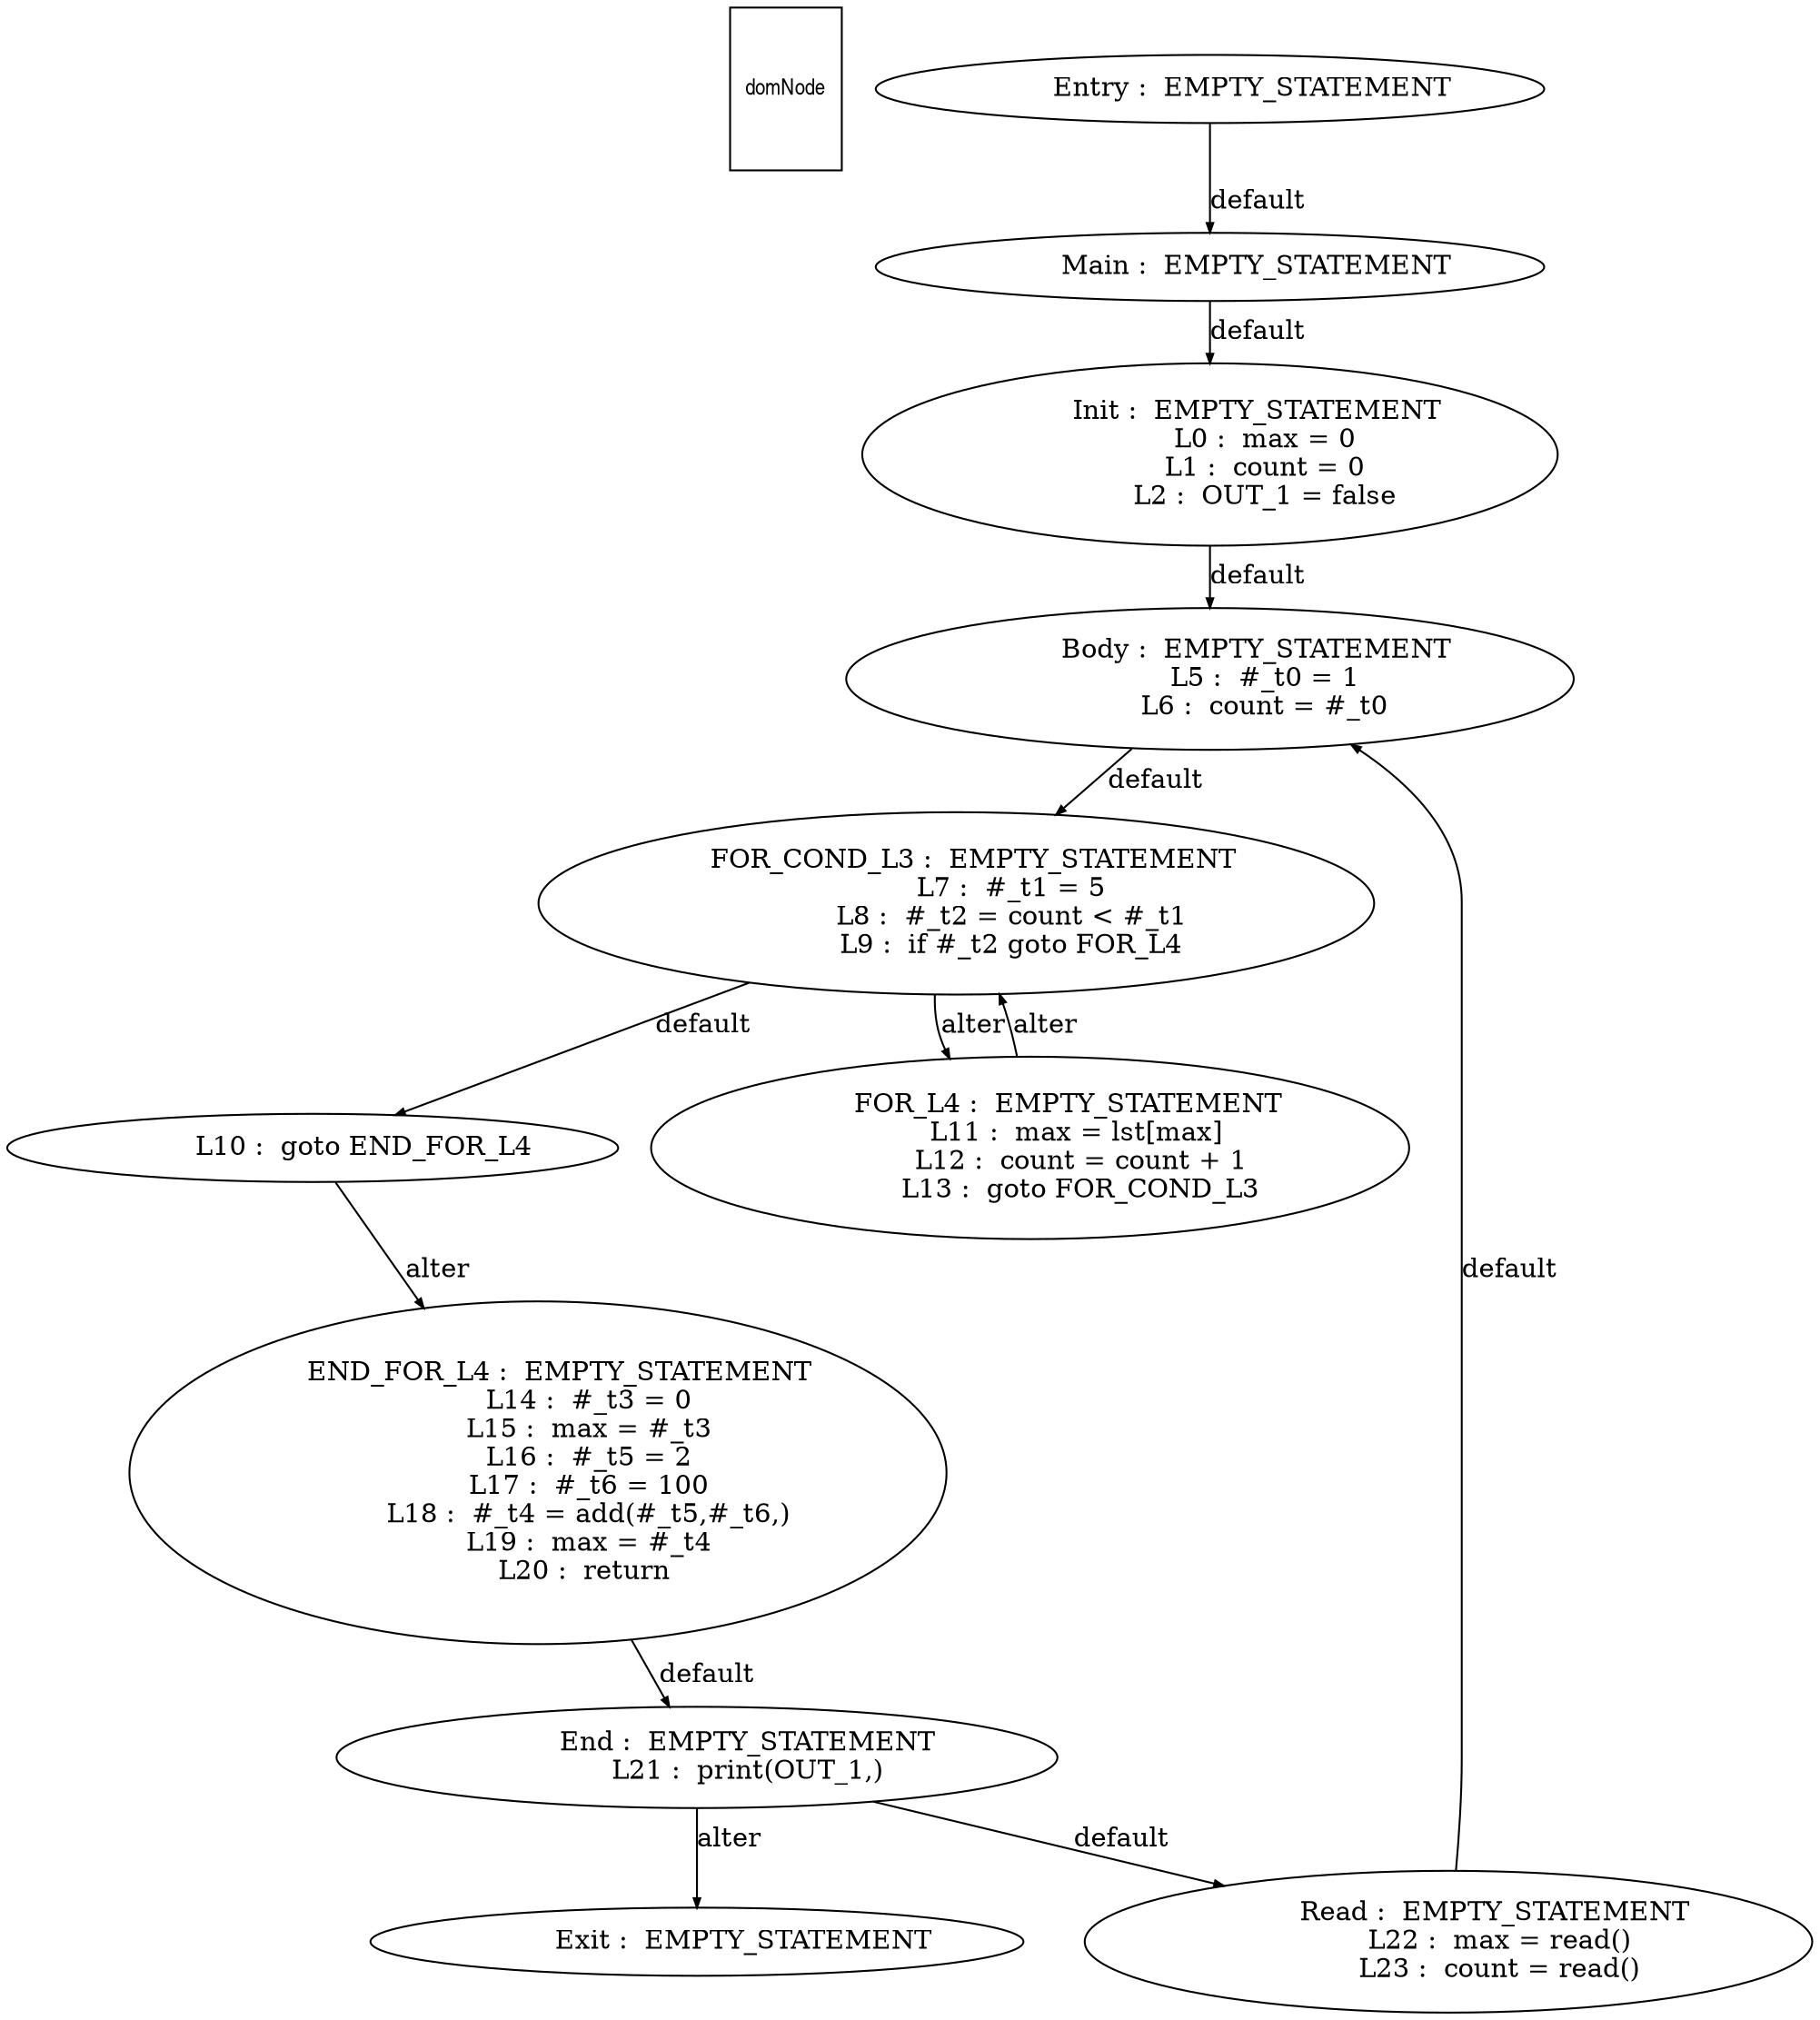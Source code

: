 digraph G {
  ranksep=.25;
  edge [arrowsize=.5]
  domNode [shape=rectangle, fontname="ArialNarrow",
        fontsize=12,  height=1.2];
  "           Main :  EMPTY_STATEMENT
"; "           Init :  EMPTY_STATEMENT
             L0 :  max = 0
             L1 :  count = 0
             L2 :  OUT_1 = false
"; "           Body :  EMPTY_STATEMENT
             L5 :  #_t0 = 1
             L6 :  count = #_t0
"; "    FOR_COND_L3 :  EMPTY_STATEMENT
             L7 :  #_t1 = 5
             L8 :  #_t2 = count < #_t1
             L9 :  if #_t2 goto FOR_L4
"; "            L10 :  goto END_FOR_L4
"; "         FOR_L4 :  EMPTY_STATEMENT
            L11 :  max = lst[max] 
            L12 :  count = count + 1
            L13 :  goto FOR_COND_L3
"; "     END_FOR_L4 :  EMPTY_STATEMENT
            L14 :  #_t3 = 0
            L15 :  max = #_t3
            L16 :  #_t5 = 2
            L17 :  #_t6 = 100
            L18 :  #_t4 = add(#_t5,#_t6,)
            L19 :  max = #_t4
            L20 :  return 
"; "          Entry :  EMPTY_STATEMENT
"; "            End :  EMPTY_STATEMENT
            L21 :  print(OUT_1,)
"; "           Exit :  EMPTY_STATEMENT
"; "           Read :  EMPTY_STATEMENT
            L22 :  max = read()
            L23 :  count = read()
"; 
  "           Main :  EMPTY_STATEMENT
" -> "           Init :  EMPTY_STATEMENT
             L0 :  max = 0
             L1 :  count = 0
             L2 :  OUT_1 = false
"  [label="default"];
  "           Init :  EMPTY_STATEMENT
             L0 :  max = 0
             L1 :  count = 0
             L2 :  OUT_1 = false
" -> "           Body :  EMPTY_STATEMENT
             L5 :  #_t0 = 1
             L6 :  count = #_t0
"  [label="default"];
  "           Body :  EMPTY_STATEMENT
             L5 :  #_t0 = 1
             L6 :  count = #_t0
" -> "    FOR_COND_L3 :  EMPTY_STATEMENT
             L7 :  #_t1 = 5
             L8 :  #_t2 = count < #_t1
             L9 :  if #_t2 goto FOR_L4
"  [label="default"];
  "    FOR_COND_L3 :  EMPTY_STATEMENT
             L7 :  #_t1 = 5
             L8 :  #_t2 = count < #_t1
             L9 :  if #_t2 goto FOR_L4
" -> "            L10 :  goto END_FOR_L4
"  [label="default"];
  "    FOR_COND_L3 :  EMPTY_STATEMENT
             L7 :  #_t1 = 5
             L8 :  #_t2 = count < #_t1
             L9 :  if #_t2 goto FOR_L4
" -> "         FOR_L4 :  EMPTY_STATEMENT
            L11 :  max = lst[max] 
            L12 :  count = count + 1
            L13 :  goto FOR_COND_L3
"  [label="alter"];
  "            L10 :  goto END_FOR_L4
" -> "     END_FOR_L4 :  EMPTY_STATEMENT
            L14 :  #_t3 = 0
            L15 :  max = #_t3
            L16 :  #_t5 = 2
            L17 :  #_t6 = 100
            L18 :  #_t4 = add(#_t5,#_t6,)
            L19 :  max = #_t4
            L20 :  return 
"  [label="alter"];
  "         FOR_L4 :  EMPTY_STATEMENT
            L11 :  max = lst[max] 
            L12 :  count = count + 1
            L13 :  goto FOR_COND_L3
" -> "    FOR_COND_L3 :  EMPTY_STATEMENT
             L7 :  #_t1 = 5
             L8 :  #_t2 = count < #_t1
             L9 :  if #_t2 goto FOR_L4
"  [label="alter"];
  "     END_FOR_L4 :  EMPTY_STATEMENT
            L14 :  #_t3 = 0
            L15 :  max = #_t3
            L16 :  #_t5 = 2
            L17 :  #_t6 = 100
            L18 :  #_t4 = add(#_t5,#_t6,)
            L19 :  max = #_t4
            L20 :  return 
" -> "            End :  EMPTY_STATEMENT
            L21 :  print(OUT_1,)
"  [label="default"];
  "          Entry :  EMPTY_STATEMENT
" -> "           Main :  EMPTY_STATEMENT
"  [label="default"];
  "            End :  EMPTY_STATEMENT
            L21 :  print(OUT_1,)
" -> "           Read :  EMPTY_STATEMENT
            L22 :  max = read()
            L23 :  count = read()
"  [label="default"];
  "            End :  EMPTY_STATEMENT
            L21 :  print(OUT_1,)
" -> "           Exit :  EMPTY_STATEMENT
"  [label="alter"];
  "           Read :  EMPTY_STATEMENT
            L22 :  max = read()
            L23 :  count = read()
" -> "           Body :  EMPTY_STATEMENT
             L5 :  #_t0 = 1
             L6 :  count = #_t0
"  [label="default"];
}
